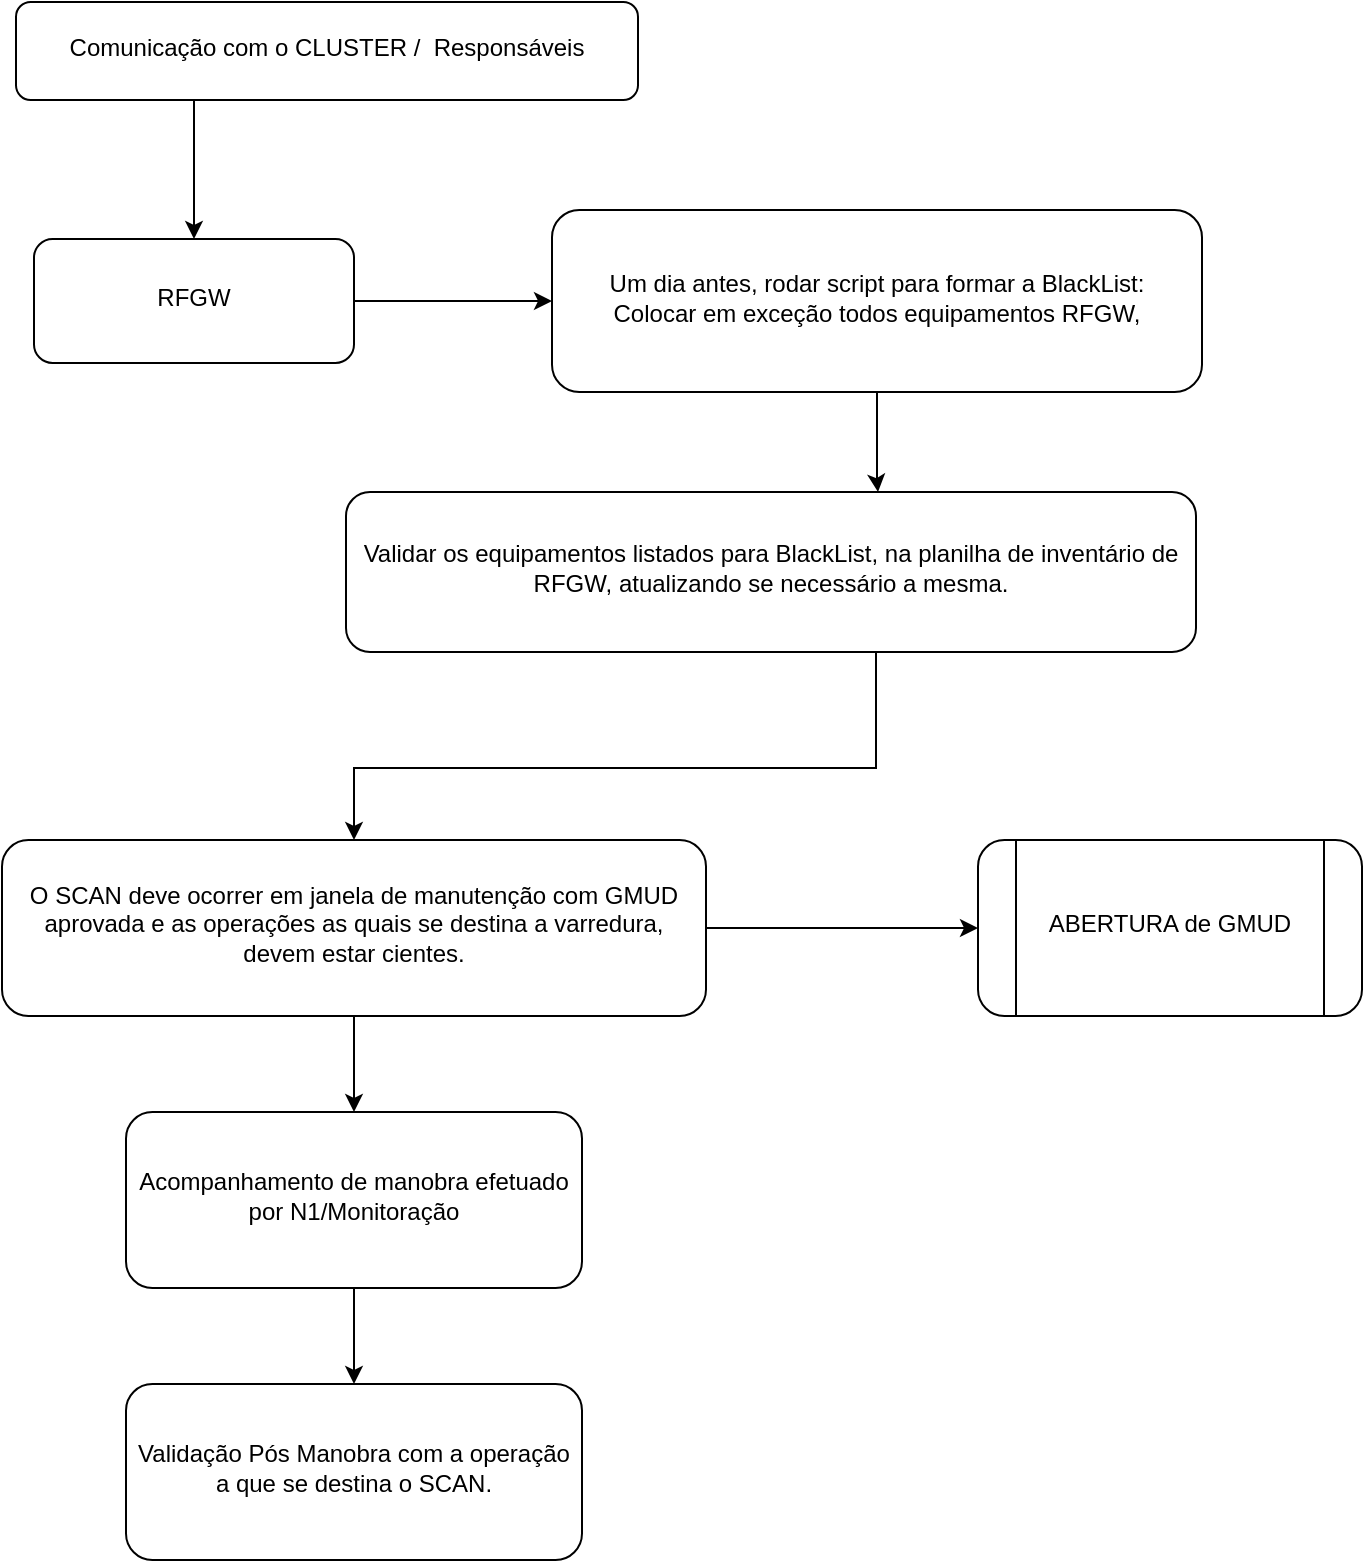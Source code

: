 <mxfile version="21.5.1" type="github">
  <diagram id="B21st1OlzCJdoa5PMOJx" name="Page-1">
    <mxGraphModel dx="954" dy="974" grid="0" gridSize="10" guides="1" tooltips="1" connect="1" arrows="1" fold="1" page="0" pageScale="1" pageWidth="827" pageHeight="1169" math="0" shadow="0">
      <root>
        <mxCell id="0" />
        <mxCell id="1" parent="0" />
        <mxCell id="TPGdoi8z3zeD4R6MfQsZ-3" value="" style="edgeStyle=orthogonalEdgeStyle;rounded=0;orthogonalLoop=1;jettySize=auto;html=1;" parent="1" source="TPGdoi8z3zeD4R6MfQsZ-1" target="TPGdoi8z3zeD4R6MfQsZ-2" edge="1">
          <mxGeometry relative="1" as="geometry">
            <Array as="points">
              <mxPoint x="285" y="33" />
              <mxPoint x="285" y="33" />
            </Array>
          </mxGeometry>
        </mxCell>
        <mxCell id="TPGdoi8z3zeD4R6MfQsZ-1" value="Comunicação com o CLUSTER /&amp;nbsp; Responsáveis" style="rounded=1;whiteSpace=wrap;html=1;shadow=0;strokeWidth=1;spacing=6;spacingTop=-4;" parent="1" vertex="1">
          <mxGeometry x="196" y="-46" width="311" height="49" as="geometry" />
        </mxCell>
        <mxCell id="TPGdoi8z3zeD4R6MfQsZ-5" value="" style="edgeStyle=orthogonalEdgeStyle;rounded=0;orthogonalLoop=1;jettySize=auto;html=1;" parent="1" source="TPGdoi8z3zeD4R6MfQsZ-2" target="TPGdoi8z3zeD4R6MfQsZ-4" edge="1">
          <mxGeometry relative="1" as="geometry" />
        </mxCell>
        <mxCell id="TPGdoi8z3zeD4R6MfQsZ-2" value="RFGW" style="rounded=1;whiteSpace=wrap;html=1;shadow=0;strokeWidth=1;spacing=6;spacingTop=-4;" parent="1" vertex="1">
          <mxGeometry x="205" y="72.5" width="160" height="62" as="geometry" />
        </mxCell>
        <mxCell id="TPGdoi8z3zeD4R6MfQsZ-7" value="" style="edgeStyle=orthogonalEdgeStyle;rounded=0;orthogonalLoop=1;jettySize=auto;html=1;" parent="1" source="TPGdoi8z3zeD4R6MfQsZ-4" target="TPGdoi8z3zeD4R6MfQsZ-6" edge="1">
          <mxGeometry relative="1" as="geometry">
            <Array as="points">
              <mxPoint x="627" y="194" />
              <mxPoint x="627" y="194" />
            </Array>
          </mxGeometry>
        </mxCell>
        <mxCell id="TPGdoi8z3zeD4R6MfQsZ-4" value="&lt;div&gt;Um dia antes, rodar script para formar a BlackList:&lt;/div&gt;&lt;div&gt;Colocar em exceção todos equipamentos RFGW, &lt;/div&gt;" style="rounded=1;whiteSpace=wrap;html=1;shadow=0;strokeWidth=1;spacing=6;spacingTop=-4;" parent="1" vertex="1">
          <mxGeometry x="464" y="58" width="325" height="91" as="geometry" />
        </mxCell>
        <mxCell id="TPGdoi8z3zeD4R6MfQsZ-9" value="" style="edgeStyle=orthogonalEdgeStyle;rounded=0;orthogonalLoop=1;jettySize=auto;html=1;" parent="1" source="TPGdoi8z3zeD4R6MfQsZ-6" target="TPGdoi8z3zeD4R6MfQsZ-8" edge="1">
          <mxGeometry relative="1" as="geometry">
            <Array as="points">
              <mxPoint x="626" y="337" />
              <mxPoint x="365" y="337" />
            </Array>
          </mxGeometry>
        </mxCell>
        <mxCell id="TPGdoi8z3zeD4R6MfQsZ-6" value="Validar os equipamentos listados para BlackList, na planilha de inventário de RFGW, atualizando se necessário a mesma." style="rounded=1;whiteSpace=wrap;html=1;shadow=0;strokeWidth=1;spacing=6;spacingTop=-4;" parent="1" vertex="1">
          <mxGeometry x="361" y="199" width="425" height="80" as="geometry" />
        </mxCell>
        <mxCell id="TPGdoi8z3zeD4R6MfQsZ-18" value="" style="edgeStyle=orthogonalEdgeStyle;rounded=0;orthogonalLoop=1;jettySize=auto;html=1;" parent="1" source="TPGdoi8z3zeD4R6MfQsZ-8" target="TPGdoi8z3zeD4R6MfQsZ-17" edge="1">
          <mxGeometry relative="1" as="geometry" />
        </mxCell>
        <mxCell id="GZqNlrHkETa73sDB27j--2" value="" style="edgeStyle=orthogonalEdgeStyle;rounded=0;orthogonalLoop=1;jettySize=auto;html=1;" edge="1" parent="1" source="TPGdoi8z3zeD4R6MfQsZ-8" target="GZqNlrHkETa73sDB27j--1">
          <mxGeometry relative="1" as="geometry" />
        </mxCell>
        <mxCell id="TPGdoi8z3zeD4R6MfQsZ-8" value="O SCAN deve ocorrer em janela de manutenção com GMUD aprovada e as operações as quais se destina a varredura, devem estar cientes." style="rounded=1;whiteSpace=wrap;html=1;shadow=0;strokeWidth=1;spacing=6;spacingTop=-4;" parent="1" vertex="1">
          <mxGeometry x="189" y="373" width="352" height="88" as="geometry" />
        </mxCell>
        <mxCell id="TPGdoi8z3zeD4R6MfQsZ-17" value="ABERTURA de GMUD" style="shape=process;whiteSpace=wrap;html=1;backgroundOutline=1;rounded=1;shadow=0;strokeWidth=1;spacing=6;spacingTop=-4;" parent="1" vertex="1">
          <mxGeometry x="677" y="373" width="192" height="88" as="geometry" />
        </mxCell>
        <mxCell id="GZqNlrHkETa73sDB27j--4" value="" style="edgeStyle=orthogonalEdgeStyle;rounded=0;orthogonalLoop=1;jettySize=auto;html=1;" edge="1" parent="1" source="GZqNlrHkETa73sDB27j--1" target="GZqNlrHkETa73sDB27j--3">
          <mxGeometry relative="1" as="geometry" />
        </mxCell>
        <mxCell id="GZqNlrHkETa73sDB27j--1" value="Acompanhamento de manobra efetuado por N1/Monitoração" style="rounded=1;whiteSpace=wrap;html=1;shadow=0;strokeWidth=1;spacing=6;spacingTop=-4;" vertex="1" parent="1">
          <mxGeometry x="251" y="509" width="228" height="88" as="geometry" />
        </mxCell>
        <mxCell id="GZqNlrHkETa73sDB27j--3" value="Validação Pós Manobra com a operação a que se destina o SCAN." style="rounded=1;whiteSpace=wrap;html=1;shadow=0;strokeWidth=1;spacing=6;spacingTop=-4;" vertex="1" parent="1">
          <mxGeometry x="251" y="645" width="228" height="88" as="geometry" />
        </mxCell>
      </root>
    </mxGraphModel>
  </diagram>
</mxfile>
